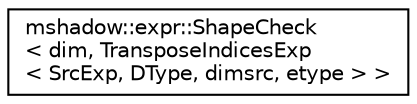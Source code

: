 digraph "Graphical Class Hierarchy"
{
 // LATEX_PDF_SIZE
  edge [fontname="Helvetica",fontsize="10",labelfontname="Helvetica",labelfontsize="10"];
  node [fontname="Helvetica",fontsize="10",shape=record];
  rankdir="LR";
  Node0 [label="mshadow::expr::ShapeCheck\l\< dim, TransposeIndicesExp\l\< SrcExp, DType, dimsrc, etype \> \>",height=0.2,width=0.4,color="black", fillcolor="white", style="filled",URL="$structmshadow_1_1expr_1_1ShapeCheck_3_01dim_00_01TransposeIndicesExp_3_01SrcExp_00_01DType_00_01dimsrc_00_01etype_01_4_01_4.html",tooltip=" "];
}
